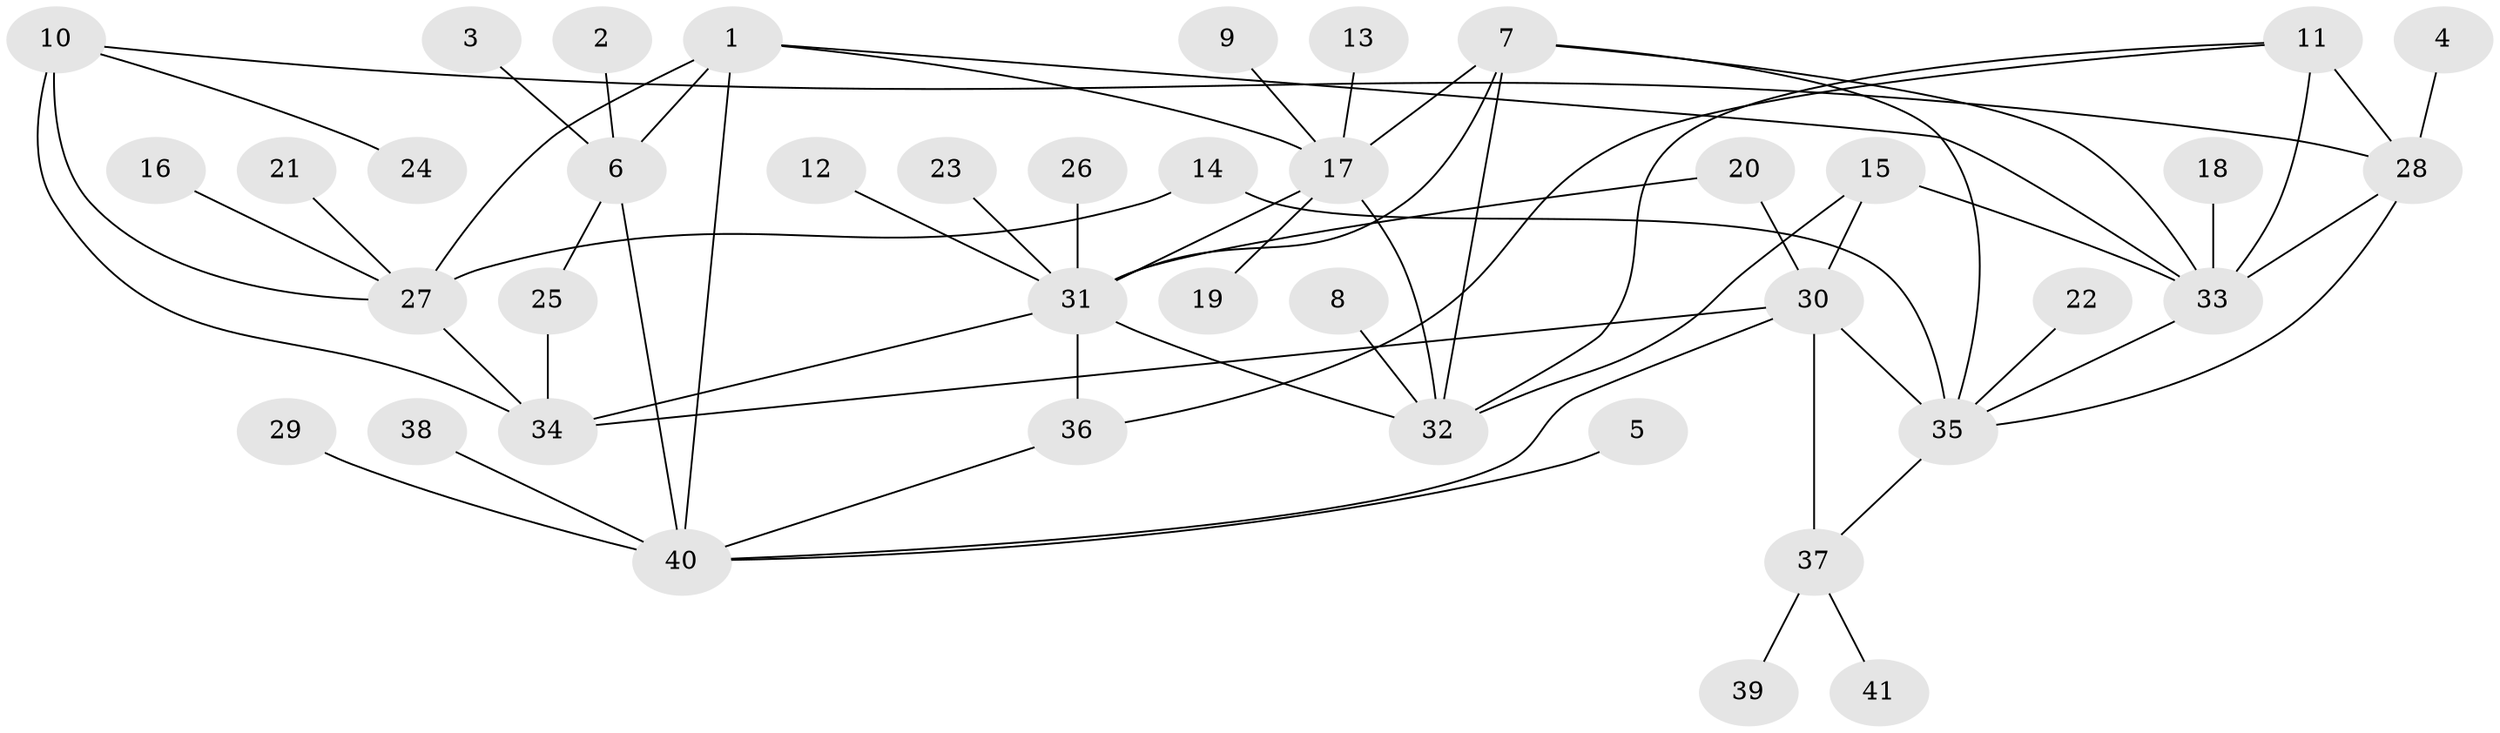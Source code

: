 // original degree distribution, {10: 0.024691358024691357, 6: 0.07407407407407407, 7: 0.024691358024691357, 9: 0.037037037037037035, 5: 0.037037037037037035, 4: 0.024691358024691357, 11: 0.012345679012345678, 8: 0.012345679012345678, 1: 0.5432098765432098, 2: 0.1728395061728395, 3: 0.037037037037037035}
// Generated by graph-tools (version 1.1) at 2025/02/03/09/25 03:02:36]
// undirected, 41 vertices, 62 edges
graph export_dot {
graph [start="1"]
  node [color=gray90,style=filled];
  1;
  2;
  3;
  4;
  5;
  6;
  7;
  8;
  9;
  10;
  11;
  12;
  13;
  14;
  15;
  16;
  17;
  18;
  19;
  20;
  21;
  22;
  23;
  24;
  25;
  26;
  27;
  28;
  29;
  30;
  31;
  32;
  33;
  34;
  35;
  36;
  37;
  38;
  39;
  40;
  41;
  1 -- 6 [weight=2.0];
  1 -- 17 [weight=1.0];
  1 -- 27 [weight=1.0];
  1 -- 33 [weight=1.0];
  1 -- 40 [weight=1.0];
  2 -- 6 [weight=1.0];
  3 -- 6 [weight=1.0];
  4 -- 28 [weight=1.0];
  5 -- 40 [weight=1.0];
  6 -- 25 [weight=1.0];
  6 -- 40 [weight=2.0];
  7 -- 17 [weight=1.0];
  7 -- 31 [weight=1.0];
  7 -- 32 [weight=1.0];
  7 -- 33 [weight=1.0];
  7 -- 35 [weight=1.0];
  8 -- 32 [weight=1.0];
  9 -- 17 [weight=1.0];
  10 -- 24 [weight=1.0];
  10 -- 27 [weight=1.0];
  10 -- 28 [weight=1.0];
  10 -- 34 [weight=2.0];
  11 -- 28 [weight=2.0];
  11 -- 32 [weight=1.0];
  11 -- 33 [weight=2.0];
  11 -- 36 [weight=1.0];
  12 -- 31 [weight=1.0];
  13 -- 17 [weight=1.0];
  14 -- 27 [weight=1.0];
  14 -- 35 [weight=1.0];
  15 -- 30 [weight=1.0];
  15 -- 32 [weight=1.0];
  15 -- 33 [weight=1.0];
  16 -- 27 [weight=1.0];
  17 -- 19 [weight=1.0];
  17 -- 31 [weight=1.0];
  17 -- 32 [weight=1.0];
  18 -- 33 [weight=1.0];
  20 -- 30 [weight=1.0];
  20 -- 31 [weight=1.0];
  21 -- 27 [weight=1.0];
  22 -- 35 [weight=1.0];
  23 -- 31 [weight=1.0];
  25 -- 34 [weight=1.0];
  26 -- 31 [weight=1.0];
  27 -- 34 [weight=2.0];
  28 -- 33 [weight=1.0];
  28 -- 35 [weight=1.0];
  29 -- 40 [weight=1.0];
  30 -- 34 [weight=1.0];
  30 -- 35 [weight=2.0];
  30 -- 37 [weight=2.0];
  30 -- 40 [weight=1.0];
  31 -- 32 [weight=1.0];
  31 -- 34 [weight=1.0];
  31 -- 36 [weight=1.0];
  33 -- 35 [weight=1.0];
  35 -- 37 [weight=1.0];
  36 -- 40 [weight=1.0];
  37 -- 39 [weight=1.0];
  37 -- 41 [weight=1.0];
  38 -- 40 [weight=1.0];
}
